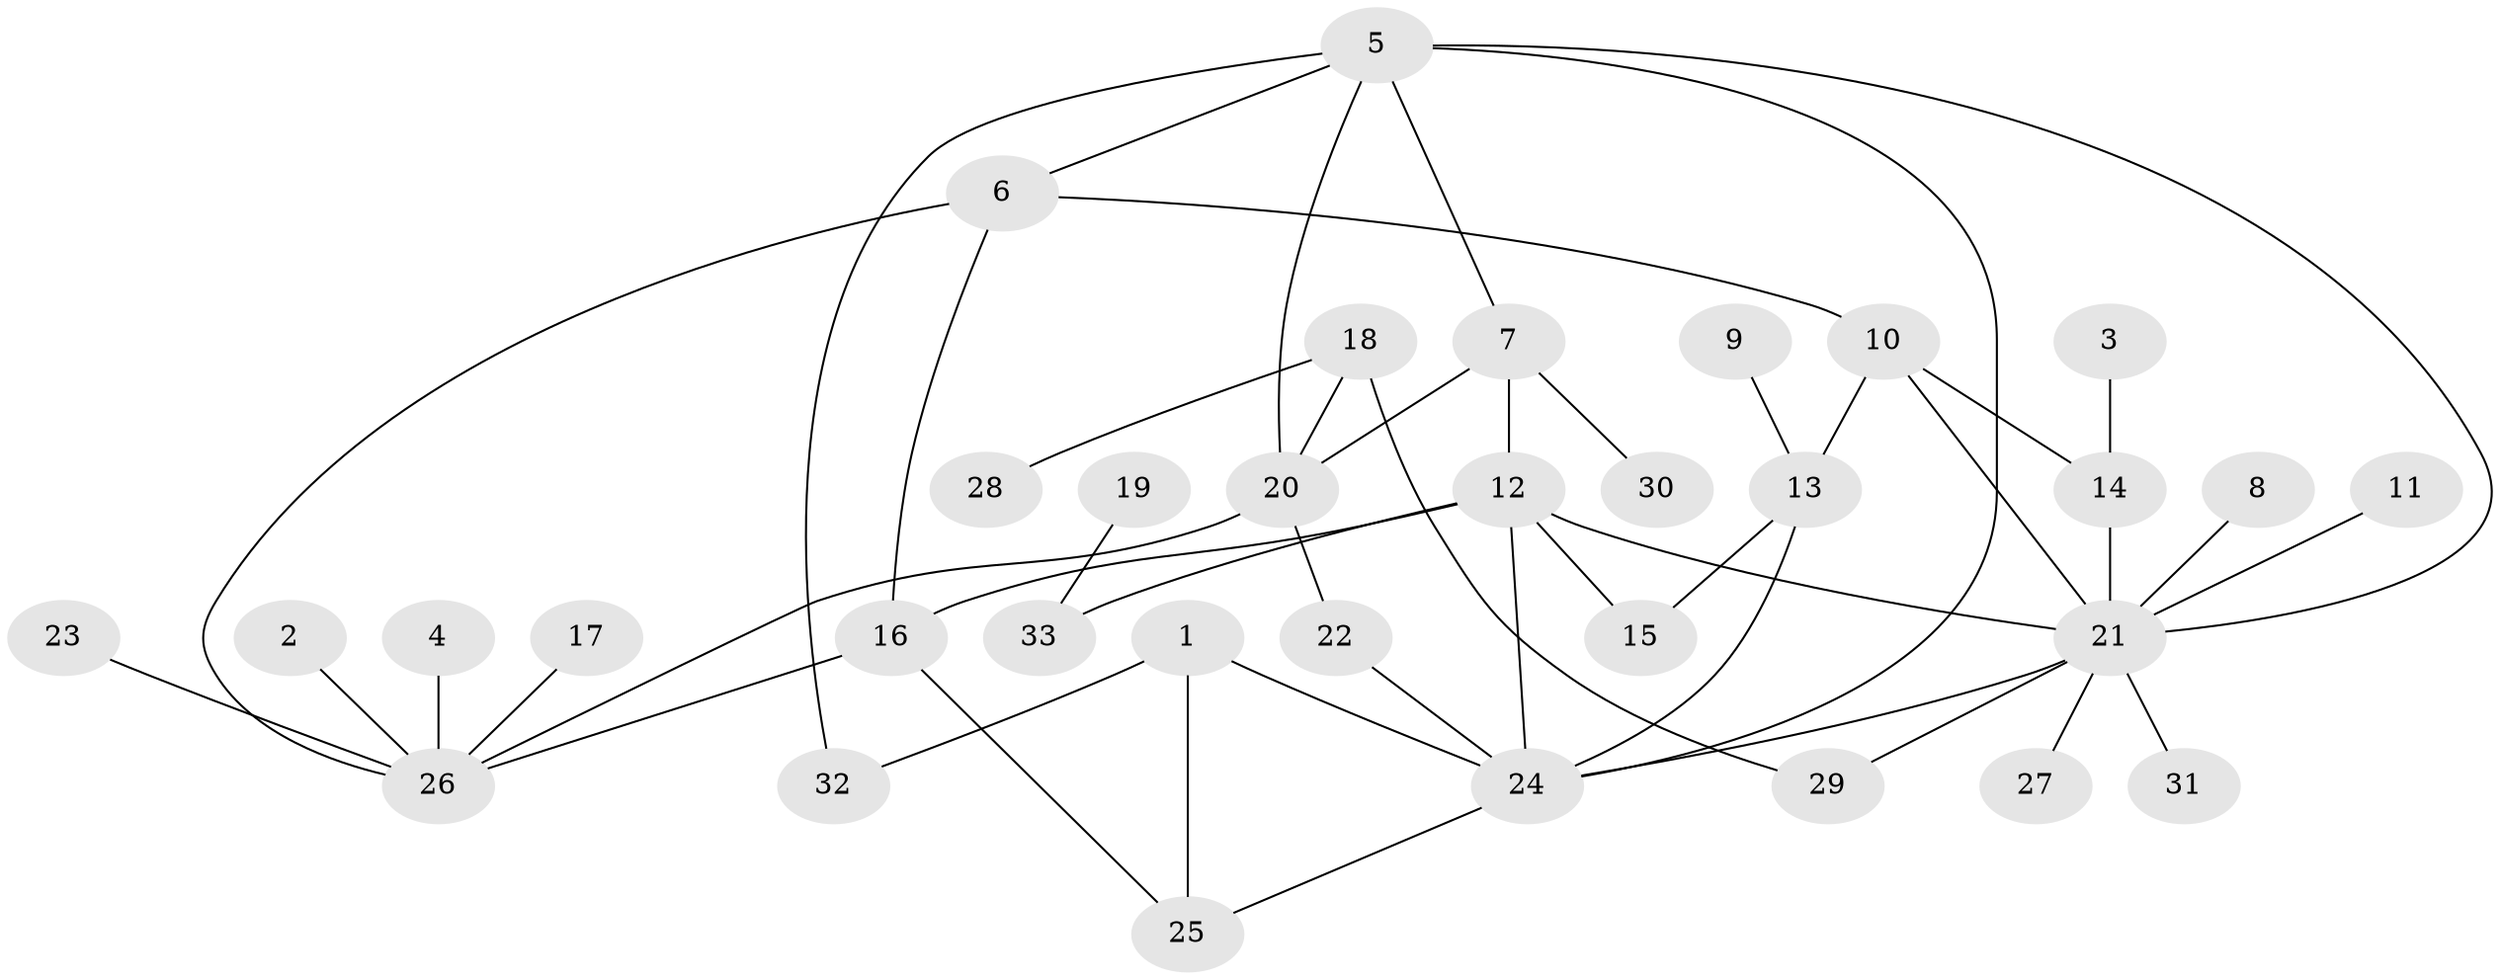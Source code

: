 // original degree distribution, {5: 0.07575757575757576, 3: 0.045454545454545456, 9: 0.030303030303030304, 4: 0.06060606060606061, 11: 0.015151515151515152, 6: 0.015151515151515152, 7: 0.030303030303030304, 8: 0.015151515151515152, 2: 0.15151515151515152, 1: 0.5606060606060606}
// Generated by graph-tools (version 1.1) at 2025/02/03/09/25 03:02:49]
// undirected, 33 vertices, 48 edges
graph export_dot {
graph [start="1"]
  node [color=gray90,style=filled];
  1;
  2;
  3;
  4;
  5;
  6;
  7;
  8;
  9;
  10;
  11;
  12;
  13;
  14;
  15;
  16;
  17;
  18;
  19;
  20;
  21;
  22;
  23;
  24;
  25;
  26;
  27;
  28;
  29;
  30;
  31;
  32;
  33;
  1 -- 24 [weight=1.0];
  1 -- 25 [weight=1.0];
  1 -- 32 [weight=1.0];
  2 -- 26 [weight=1.0];
  3 -- 14 [weight=1.0];
  4 -- 26 [weight=1.0];
  5 -- 6 [weight=1.0];
  5 -- 7 [weight=1.0];
  5 -- 20 [weight=1.0];
  5 -- 21 [weight=1.0];
  5 -- 24 [weight=1.0];
  5 -- 32 [weight=1.0];
  6 -- 10 [weight=1.0];
  6 -- 16 [weight=1.0];
  6 -- 26 [weight=1.0];
  7 -- 12 [weight=1.0];
  7 -- 20 [weight=1.0];
  7 -- 30 [weight=1.0];
  8 -- 21 [weight=1.0];
  9 -- 13 [weight=1.0];
  10 -- 13 [weight=1.0];
  10 -- 14 [weight=1.0];
  10 -- 21 [weight=1.0];
  11 -- 21 [weight=1.0];
  12 -- 15 [weight=2.0];
  12 -- 16 [weight=1.0];
  12 -- 21 [weight=1.0];
  12 -- 24 [weight=1.0];
  12 -- 33 [weight=1.0];
  13 -- 15 [weight=1.0];
  13 -- 24 [weight=1.0];
  14 -- 21 [weight=1.0];
  16 -- 25 [weight=1.0];
  16 -- 26 [weight=1.0];
  17 -- 26 [weight=1.0];
  18 -- 20 [weight=1.0];
  18 -- 28 [weight=1.0];
  18 -- 29 [weight=1.0];
  19 -- 33 [weight=1.0];
  20 -- 22 [weight=1.0];
  20 -- 26 [weight=1.0];
  21 -- 24 [weight=1.0];
  21 -- 27 [weight=1.0];
  21 -- 29 [weight=1.0];
  21 -- 31 [weight=1.0];
  22 -- 24 [weight=1.0];
  23 -- 26 [weight=1.0];
  24 -- 25 [weight=1.0];
}
